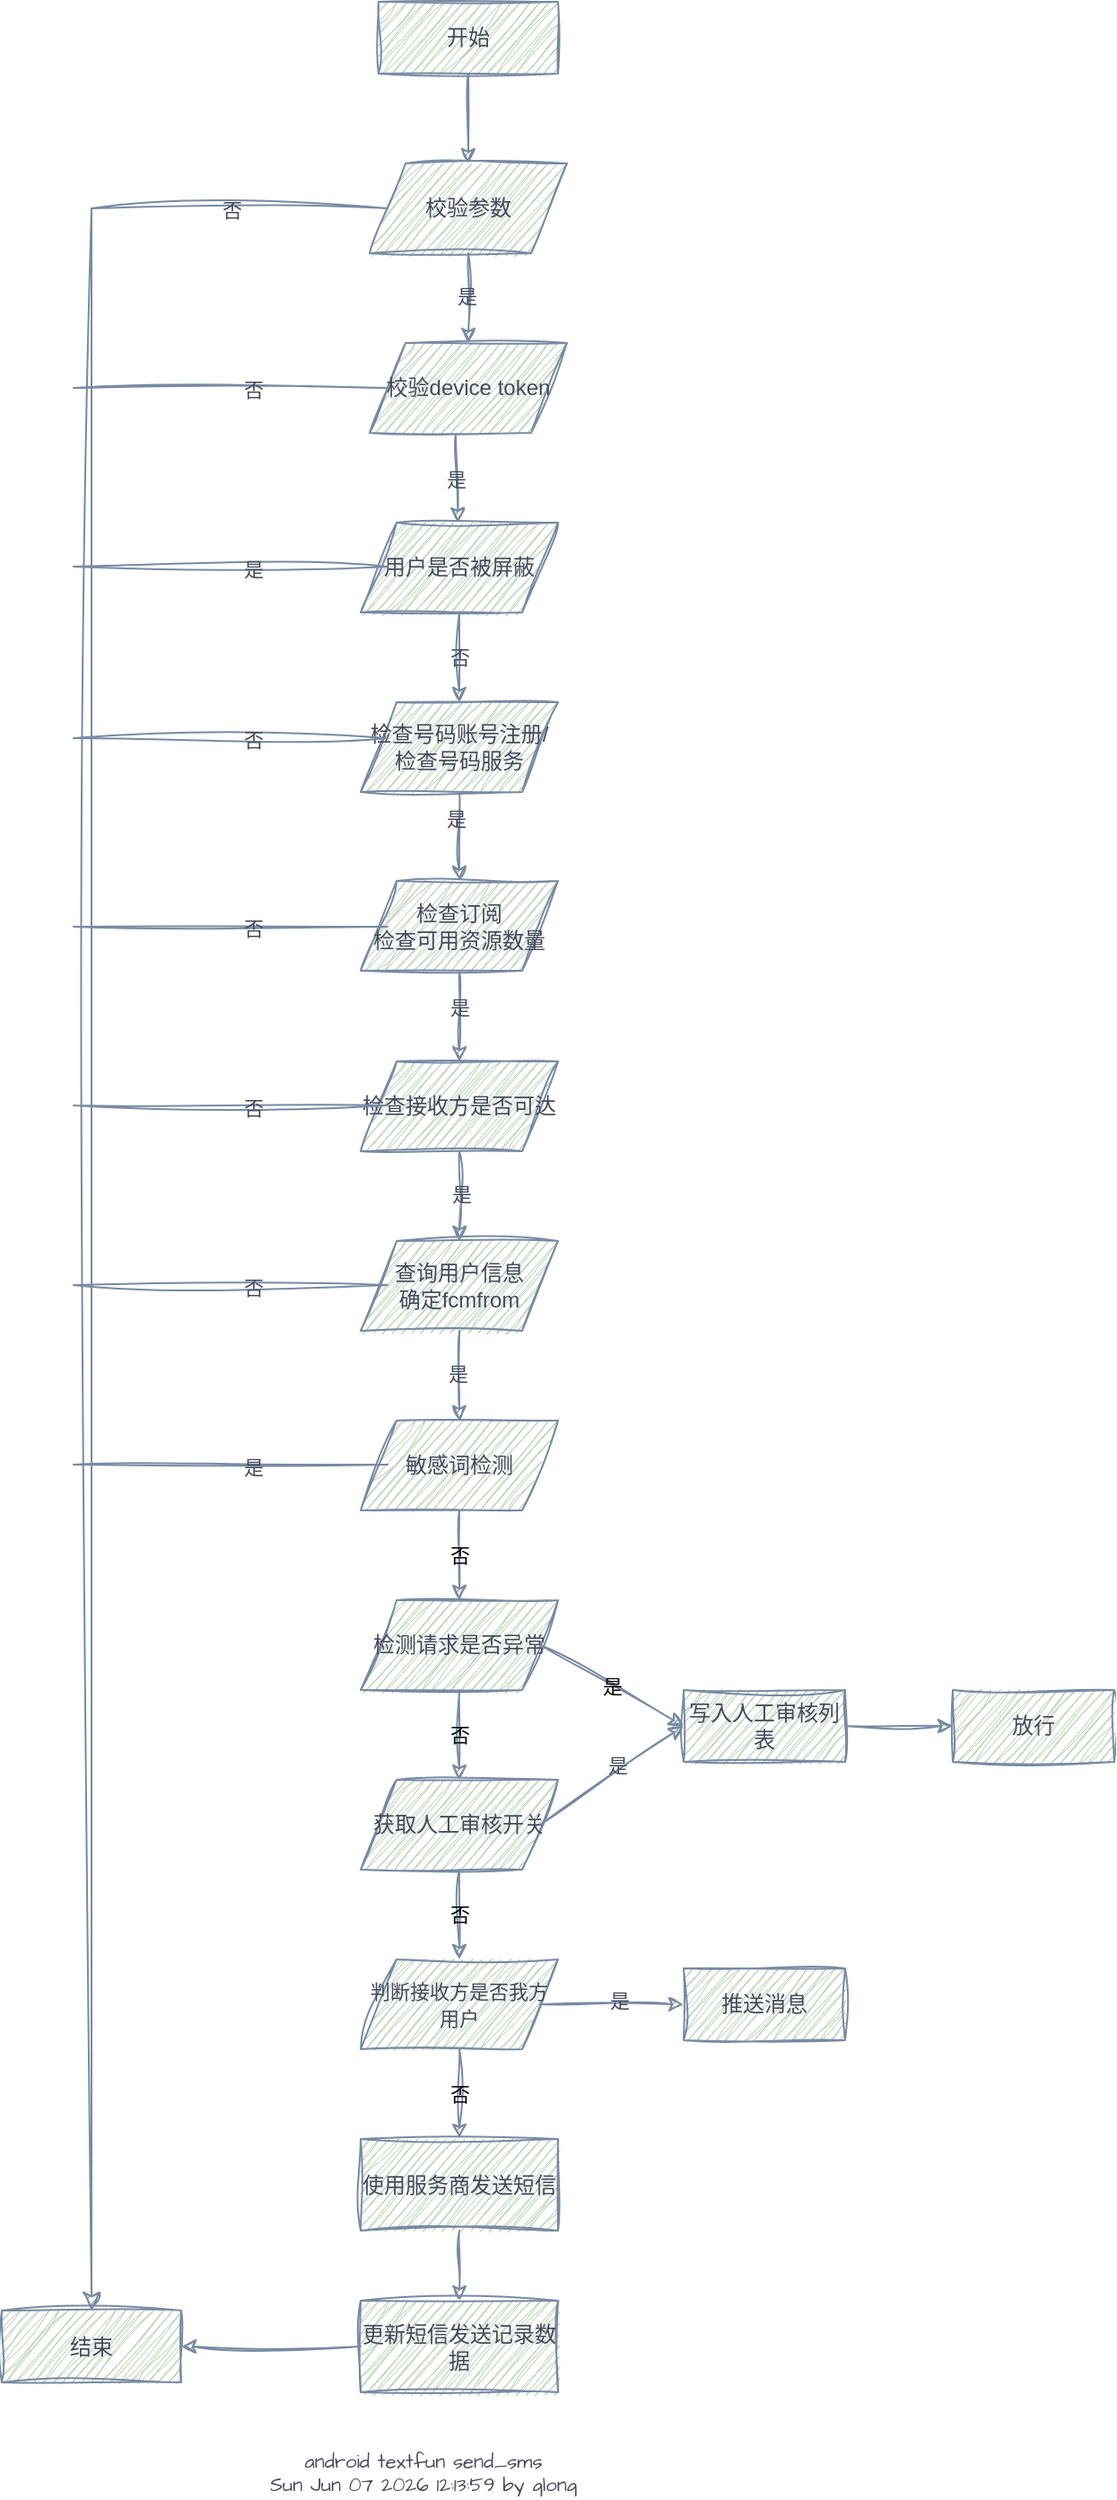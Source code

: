 <mxfile version="20.8.3" type="github">
  <diagram id="C-62_HOO-bG3gRJE1RXf" name="Page-1">
    <mxGraphModel dx="1434" dy="796" grid="1" gridSize="10" guides="1" tooltips="1" connect="1" arrows="1" fold="1" page="1" pageScale="1" pageWidth="827" pageHeight="1169" math="0" shadow="0">
      <root>
        <mxCell id="0" />
        <mxCell id="1" parent="0" />
        <mxCell id="9oyLvGkk6rRqwBSxhCQk-1" value="开始" style="rounded=0;whiteSpace=wrap;html=1;labelBackgroundColor=none;fillColor=#B2C9AB;strokeColor=#788AA3;fontColor=#46495D;sketch=1;curveFitting=1;jiggle=2;" parent="1" vertex="1">
          <mxGeometry x="350" y="70" width="100" height="40" as="geometry" />
        </mxCell>
        <mxCell id="9oyLvGkk6rRqwBSxhCQk-2" value="校验参数" style="shape=parallelogram;perimeter=parallelogramPerimeter;whiteSpace=wrap;html=1;fixedSize=1;labelBackgroundColor=none;fillColor=#B2C9AB;strokeColor=#788AA3;fontColor=#46495D;rounded=0;sketch=1;curveFitting=1;jiggle=2;" parent="1" vertex="1">
          <mxGeometry x="345" y="160" width="110" height="50" as="geometry" />
        </mxCell>
        <mxCell id="9oyLvGkk6rRqwBSxhCQk-3" value="&lt;font style=&quot;font-size: 11px;&quot;&gt;判断接收方是否我方用户&lt;/font&gt;" style="shape=parallelogram;perimeter=parallelogramPerimeter;whiteSpace=wrap;html=1;fixedSize=1;labelBackgroundColor=none;fillColor=#B2C9AB;strokeColor=#788AA3;fontColor=#46495D;rounded=0;sketch=1;curveFitting=1;jiggle=2;" parent="1" vertex="1">
          <mxGeometry x="340" y="1160" width="110" height="50" as="geometry" />
        </mxCell>
        <mxCell id="9oyLvGkk6rRqwBSxhCQk-4" value="校验device token" style="shape=parallelogram;perimeter=parallelogramPerimeter;whiteSpace=wrap;html=1;fixedSize=1;labelBackgroundColor=none;fillColor=#B2C9AB;strokeColor=#788AA3;fontColor=#46495D;rounded=0;sketch=1;curveFitting=1;jiggle=2;" parent="1" vertex="1">
          <mxGeometry x="345" y="260" width="110" height="50" as="geometry" />
        </mxCell>
        <mxCell id="9oyLvGkk6rRqwBSxhCQk-5" value="用户是否被屏蔽" style="shape=parallelogram;perimeter=parallelogramPerimeter;whiteSpace=wrap;html=1;fixedSize=1;labelBackgroundColor=none;fillColor=#B2C9AB;strokeColor=#788AA3;fontColor=#46495D;rounded=0;sketch=1;curveFitting=1;jiggle=2;" parent="1" vertex="1">
          <mxGeometry x="340" y="360" width="110" height="50" as="geometry" />
        </mxCell>
        <mxCell id="9oyLvGkk6rRqwBSxhCQk-6" value="" style="endArrow=classic;html=1;rounded=0;exitX=0.5;exitY=1;exitDx=0;exitDy=0;entryX=0.5;entryY=0;entryDx=0;entryDy=0;labelBackgroundColor=none;strokeColor=#788AA3;fontColor=default;sketch=1;curveFitting=1;jiggle=2;" parent="1" source="9oyLvGkk6rRqwBSxhCQk-1" target="9oyLvGkk6rRqwBSxhCQk-2" edge="1">
          <mxGeometry width="50" height="50" relative="1" as="geometry">
            <mxPoint x="720" y="450" as="sourcePoint" />
            <mxPoint x="770" y="400" as="targetPoint" />
          </mxGeometry>
        </mxCell>
        <mxCell id="9oyLvGkk6rRqwBSxhCQk-7" value="" style="endArrow=classic;html=1;rounded=0;exitX=0.5;exitY=1;exitDx=0;exitDy=0;entryX=0.5;entryY=0;entryDx=0;entryDy=0;labelBackgroundColor=none;strokeColor=#788AA3;fontColor=default;sketch=1;curveFitting=1;jiggle=2;" parent="1" source="9oyLvGkk6rRqwBSxhCQk-2" target="9oyLvGkk6rRqwBSxhCQk-4" edge="1">
          <mxGeometry width="50" height="50" relative="1" as="geometry">
            <mxPoint x="600" y="460" as="sourcePoint" />
            <mxPoint x="650" y="410" as="targetPoint" />
          </mxGeometry>
        </mxCell>
        <mxCell id="9oyLvGkk6rRqwBSxhCQk-8" value="是" style="edgeLabel;html=1;align=center;verticalAlign=middle;resizable=0;points=[];labelBackgroundColor=none;fontColor=#46495D;rounded=0;sketch=1;curveFitting=1;jiggle=2;" parent="9oyLvGkk6rRqwBSxhCQk-7" vertex="1" connectable="0">
          <mxGeometry x="-0.04" y="-1" relative="1" as="geometry">
            <mxPoint as="offset" />
          </mxGeometry>
        </mxCell>
        <mxCell id="9oyLvGkk6rRqwBSxhCQk-9" value="" style="endArrow=classic;html=1;rounded=0;exitX=0.436;exitY=1.02;exitDx=0;exitDy=0;exitPerimeter=0;labelBackgroundColor=none;strokeColor=#788AA3;fontColor=default;sketch=1;curveFitting=1;jiggle=2;" parent="1" source="9oyLvGkk6rRqwBSxhCQk-4" target="9oyLvGkk6rRqwBSxhCQk-5" edge="1">
          <mxGeometry width="50" height="50" relative="1" as="geometry">
            <mxPoint x="700" y="460" as="sourcePoint" />
            <mxPoint x="750" y="410" as="targetPoint" />
          </mxGeometry>
        </mxCell>
        <mxCell id="9oyLvGkk6rRqwBSxhCQk-10" value="是" style="edgeLabel;html=1;align=center;verticalAlign=middle;resizable=0;points=[];labelBackgroundColor=none;fontColor=#46495D;rounded=0;sketch=1;curveFitting=1;jiggle=2;" parent="9oyLvGkk6rRqwBSxhCQk-9" vertex="1" connectable="0">
          <mxGeometry x="0.02" y="-1" relative="1" as="geometry">
            <mxPoint as="offset" />
          </mxGeometry>
        </mxCell>
        <mxCell id="9oyLvGkk6rRqwBSxhCQk-11" value="敏感词检测" style="shape=parallelogram;perimeter=parallelogramPerimeter;whiteSpace=wrap;html=1;fixedSize=1;labelBackgroundColor=none;fillColor=#B2C9AB;strokeColor=#788AA3;fontColor=#46495D;rounded=0;sketch=1;curveFitting=1;jiggle=2;" parent="1" vertex="1">
          <mxGeometry x="340" y="860" width="110" height="50" as="geometry" />
        </mxCell>
        <mxCell id="9oyLvGkk6rRqwBSxhCQk-12" value="检查订阅&lt;br&gt;检查可用资源数量" style="shape=parallelogram;perimeter=parallelogramPerimeter;whiteSpace=wrap;html=1;fixedSize=1;labelBackgroundColor=none;fillColor=#B2C9AB;strokeColor=#788AA3;fontColor=#46495D;rounded=0;sketch=1;curveFitting=1;jiggle=2;" parent="1" vertex="1">
          <mxGeometry x="340" y="559.5" width="110" height="50" as="geometry" />
        </mxCell>
        <mxCell id="9oyLvGkk6rRqwBSxhCQk-13" value="检查号码账号注册/&lt;br&gt;检查号码服务" style="shape=parallelogram;perimeter=parallelogramPerimeter;whiteSpace=wrap;html=1;fixedSize=1;labelBackgroundColor=none;fillColor=#B2C9AB;strokeColor=#788AA3;fontColor=#46495D;rounded=0;sketch=1;curveFitting=1;jiggle=2;" parent="1" vertex="1">
          <mxGeometry x="340" y="460" width="110" height="50" as="geometry" />
        </mxCell>
        <mxCell id="9oyLvGkk6rRqwBSxhCQk-14" value="结束" style="rounded=0;whiteSpace=wrap;html=1;labelBackgroundColor=none;fillColor=#B2C9AB;strokeColor=#788AA3;fontColor=#46495D;sketch=1;curveFitting=1;jiggle=2;" parent="1" vertex="1">
          <mxGeometry x="140" y="1355.5" width="100" height="40" as="geometry" />
        </mxCell>
        <mxCell id="9oyLvGkk6rRqwBSxhCQk-15" value="" style="endArrow=classic;html=1;rounded=0;exitX=0.5;exitY=1;exitDx=0;exitDy=0;entryX=0.5;entryY=0;entryDx=0;entryDy=0;labelBackgroundColor=none;strokeColor=#788AA3;fontColor=default;sketch=1;curveFitting=1;jiggle=2;" parent="1" source="9oyLvGkk6rRqwBSxhCQk-5" target="9oyLvGkk6rRqwBSxhCQk-13" edge="1">
          <mxGeometry width="50" height="50" relative="1" as="geometry">
            <mxPoint x="670" y="580" as="sourcePoint" />
            <mxPoint x="720" y="530" as="targetPoint" />
          </mxGeometry>
        </mxCell>
        <mxCell id="9oyLvGkk6rRqwBSxhCQk-16" value="否" style="edgeLabel;html=1;align=center;verticalAlign=middle;resizable=0;points=[];labelBackgroundColor=none;fontColor=#46495D;rounded=0;sketch=1;curveFitting=1;jiggle=2;" parent="9oyLvGkk6rRqwBSxhCQk-15" vertex="1" connectable="0">
          <mxGeometry relative="1" as="geometry">
            <mxPoint as="offset" />
          </mxGeometry>
        </mxCell>
        <mxCell id="9oyLvGkk6rRqwBSxhCQk-17" value="" style="endArrow=classic;html=1;rounded=0;exitX=0.5;exitY=1;exitDx=0;exitDy=0;entryX=0.5;entryY=0;entryDx=0;entryDy=0;labelBackgroundColor=none;strokeColor=#788AA3;fontColor=default;sketch=1;curveFitting=1;jiggle=2;" parent="1" source="9oyLvGkk6rRqwBSxhCQk-13" target="9oyLvGkk6rRqwBSxhCQk-12" edge="1">
          <mxGeometry width="50" height="50" relative="1" as="geometry">
            <mxPoint x="620" y="570" as="sourcePoint" />
            <mxPoint x="670" y="520" as="targetPoint" />
          </mxGeometry>
        </mxCell>
        <mxCell id="9oyLvGkk6rRqwBSxhCQk-21" value="是" style="edgeLabel;html=1;align=center;verticalAlign=middle;resizable=0;points=[];labelBackgroundColor=none;fontColor=#46495D;rounded=0;sketch=1;curveFitting=1;jiggle=2;" parent="9oyLvGkk6rRqwBSxhCQk-17" vertex="1" connectable="0">
          <mxGeometry x="-0.394" y="-2" relative="1" as="geometry">
            <mxPoint as="offset" />
          </mxGeometry>
        </mxCell>
        <mxCell id="9oyLvGkk6rRqwBSxhCQk-18" value="查询用户信息&lt;br&gt;确定fcmfrom" style="shape=parallelogram;perimeter=parallelogramPerimeter;whiteSpace=wrap;html=1;fixedSize=1;labelBackgroundColor=none;fillColor=#B2C9AB;strokeColor=#788AA3;fontColor=#46495D;rounded=0;sketch=1;curveFitting=1;jiggle=2;" parent="1" vertex="1">
          <mxGeometry x="340" y="760" width="110" height="50" as="geometry" />
        </mxCell>
        <mxCell id="9oyLvGkk6rRqwBSxhCQk-19" value="检查接收方是否可达" style="shape=parallelogram;perimeter=parallelogramPerimeter;whiteSpace=wrap;html=1;fixedSize=1;labelBackgroundColor=none;fillColor=#B2C9AB;strokeColor=#788AA3;fontColor=#46495D;rounded=0;sketch=1;curveFitting=1;jiggle=2;" parent="1" vertex="1">
          <mxGeometry x="340" y="660" width="110" height="50" as="geometry" />
        </mxCell>
        <mxCell id="9oyLvGkk6rRqwBSxhCQk-20" value="" style="endArrow=classic;html=1;rounded=0;exitX=0.5;exitY=1;exitDx=0;exitDy=0;labelBackgroundColor=none;strokeColor=#788AA3;fontColor=default;sketch=1;curveFitting=1;jiggle=2;" parent="1" source="9oyLvGkk6rRqwBSxhCQk-12" target="9oyLvGkk6rRqwBSxhCQk-19" edge="1">
          <mxGeometry width="50" height="50" relative="1" as="geometry">
            <mxPoint x="690" y="850" as="sourcePoint" />
            <mxPoint x="740" y="800" as="targetPoint" />
          </mxGeometry>
        </mxCell>
        <mxCell id="9oyLvGkk6rRqwBSxhCQk-22" value="是" style="edgeLabel;html=1;align=center;verticalAlign=middle;resizable=0;points=[];labelBackgroundColor=none;fontColor=#46495D;rounded=0;sketch=1;curveFitting=1;jiggle=2;" parent="9oyLvGkk6rRqwBSxhCQk-20" vertex="1" connectable="0">
          <mxGeometry x="-0.188" relative="1" as="geometry">
            <mxPoint as="offset" />
          </mxGeometry>
        </mxCell>
        <mxCell id="9oyLvGkk6rRqwBSxhCQk-23" value="" style="endArrow=classic;html=1;rounded=0;exitX=0.5;exitY=1;exitDx=0;exitDy=0;entryX=0.5;entryY=0;entryDx=0;entryDy=0;labelBackgroundColor=none;strokeColor=#788AA3;fontColor=default;sketch=1;curveFitting=1;jiggle=2;" parent="1" source="9oyLvGkk6rRqwBSxhCQk-19" target="9oyLvGkk6rRqwBSxhCQk-18" edge="1">
          <mxGeometry width="50" height="50" relative="1" as="geometry">
            <mxPoint x="610" y="820" as="sourcePoint" />
            <mxPoint x="660" y="770" as="targetPoint" />
          </mxGeometry>
        </mxCell>
        <mxCell id="9oyLvGkk6rRqwBSxhCQk-24" value="是" style="edgeLabel;html=1;align=center;verticalAlign=middle;resizable=0;points=[];labelBackgroundColor=none;fontColor=#46495D;rounded=0;sketch=1;curveFitting=1;jiggle=2;" parent="9oyLvGkk6rRqwBSxhCQk-23" vertex="1" connectable="0">
          <mxGeometry x="-0.04" y="1" relative="1" as="geometry">
            <mxPoint as="offset" />
          </mxGeometry>
        </mxCell>
        <mxCell id="9oyLvGkk6rRqwBSxhCQk-25" value="" style="endArrow=classic;html=1;rounded=0;exitX=0.5;exitY=1;exitDx=0;exitDy=0;entryX=0.5;entryY=0;entryDx=0;entryDy=0;labelBackgroundColor=none;strokeColor=#788AA3;fontColor=default;sketch=1;curveFitting=1;jiggle=2;" parent="1" source="9oyLvGkk6rRqwBSxhCQk-18" target="9oyLvGkk6rRqwBSxhCQk-11" edge="1">
          <mxGeometry width="50" height="50" relative="1" as="geometry">
            <mxPoint x="660" y="860" as="sourcePoint" />
            <mxPoint x="710" y="810" as="targetPoint" />
          </mxGeometry>
        </mxCell>
        <mxCell id="9oyLvGkk6rRqwBSxhCQk-26" value="是" style="edgeLabel;html=1;align=center;verticalAlign=middle;resizable=0;points=[];labelBackgroundColor=none;fontColor=#46495D;rounded=0;sketch=1;curveFitting=1;jiggle=2;" parent="9oyLvGkk6rRqwBSxhCQk-25" vertex="1" connectable="0">
          <mxGeometry x="-0.04" y="-1" relative="1" as="geometry">
            <mxPoint as="offset" />
          </mxGeometry>
        </mxCell>
        <mxCell id="9oyLvGkk6rRqwBSxhCQk-27" value="获取人工审核开关" style="shape=parallelogram;perimeter=parallelogramPerimeter;whiteSpace=wrap;html=1;fixedSize=1;labelBackgroundColor=none;fillColor=#B2C9AB;strokeColor=#788AA3;fontColor=#46495D;rounded=0;sketch=1;curveFitting=1;jiggle=2;" parent="1" vertex="1">
          <mxGeometry x="340" y="1060" width="110" height="50" as="geometry" />
        </mxCell>
        <mxCell id="9oyLvGkk6rRqwBSxhCQk-28" value="否" style="endArrow=classic;html=1;rounded=0;labelBackgroundColor=none;strokeColor=#788AA3;fontColor=default;sketch=1;curveFitting=1;jiggle=2;exitX=0.5;exitY=1;exitDx=0;exitDy=0;" parent="1" source="9oyLvGkk6rRqwBSxhCQk-11" target="3QL2iogCa-aHP90FvnsQ-1" edge="1">
          <mxGeometry width="50" height="50" relative="1" as="geometry">
            <mxPoint x="640" y="860" as="sourcePoint" />
            <mxPoint x="650" y="950" as="targetPoint" />
          </mxGeometry>
        </mxCell>
        <mxCell id="9oyLvGkk6rRqwBSxhCQk-31" value="写入人工审核列表" style="rounded=0;whiteSpace=wrap;html=1;labelBackgroundColor=none;fillColor=#B2C9AB;strokeColor=#788AA3;fontColor=#46495D;sketch=1;curveFitting=1;jiggle=2;" parent="1" vertex="1">
          <mxGeometry x="520" y="1010" width="90" height="40" as="geometry" />
        </mxCell>
        <mxCell id="9oyLvGkk6rRqwBSxhCQk-32" value="" style="endArrow=classic;html=1;rounded=0;exitX=1;exitY=0.5;exitDx=0;exitDy=0;entryX=0;entryY=0.5;entryDx=0;entryDy=0;labelBackgroundColor=none;strokeColor=#788AA3;fontColor=default;sketch=1;curveFitting=1;jiggle=2;" parent="1" source="9oyLvGkk6rRqwBSxhCQk-27" target="9oyLvGkk6rRqwBSxhCQk-31" edge="1">
          <mxGeometry width="50" height="50" relative="1" as="geometry">
            <mxPoint x="720" y="1120" as="sourcePoint" />
            <mxPoint x="770" y="1070" as="targetPoint" />
          </mxGeometry>
        </mxCell>
        <mxCell id="9oyLvGkk6rRqwBSxhCQk-37" value="是" style="edgeLabel;html=1;align=center;verticalAlign=middle;resizable=0;points=[];labelBackgroundColor=none;fontColor=#46495D;rounded=0;sketch=1;curveFitting=1;jiggle=2;" parent="9oyLvGkk6rRqwBSxhCQk-32" vertex="1" connectable="0">
          <mxGeometry x="0.1" y="3" relative="1" as="geometry">
            <mxPoint as="offset" />
          </mxGeometry>
        </mxCell>
        <mxCell id="9oyLvGkk6rRqwBSxhCQk-33" value="否" style="endArrow=classic;html=1;rounded=0;exitX=0.5;exitY=1;exitDx=0;exitDy=0;labelBackgroundColor=none;strokeColor=#788AA3;fontColor=default;sketch=1;curveFitting=1;jiggle=2;" parent="1" source="9oyLvGkk6rRqwBSxhCQk-27" target="9oyLvGkk6rRqwBSxhCQk-3" edge="1">
          <mxGeometry width="50" height="50" relative="1" as="geometry">
            <mxPoint x="670" y="1120" as="sourcePoint" />
            <mxPoint x="720" y="1070" as="targetPoint" />
          </mxGeometry>
        </mxCell>
        <mxCell id="9oyLvGkk6rRqwBSxhCQk-34" value="推送消息" style="rounded=0;whiteSpace=wrap;html=1;labelBackgroundColor=none;fillColor=#B2C9AB;strokeColor=#788AA3;fontColor=#46495D;sketch=1;curveFitting=1;jiggle=2;" parent="1" vertex="1">
          <mxGeometry x="520" y="1165" width="90" height="40" as="geometry" />
        </mxCell>
        <mxCell id="9oyLvGkk6rRqwBSxhCQk-35" value="" style="endArrow=classic;html=1;rounded=0;exitX=1;exitY=0.5;exitDx=0;exitDy=0;entryX=0;entryY=0.5;entryDx=0;entryDy=0;labelBackgroundColor=none;strokeColor=#788AA3;fontColor=default;sketch=1;curveFitting=1;jiggle=2;" parent="1" source="9oyLvGkk6rRqwBSxhCQk-3" target="9oyLvGkk6rRqwBSxhCQk-34" edge="1">
          <mxGeometry width="50" height="50" relative="1" as="geometry">
            <mxPoint x="720" y="1120" as="sourcePoint" />
            <mxPoint x="520" y="1080" as="targetPoint" />
          </mxGeometry>
        </mxCell>
        <mxCell id="9oyLvGkk6rRqwBSxhCQk-38" value="是" style="edgeLabel;html=1;align=center;verticalAlign=middle;resizable=0;points=[];labelBackgroundColor=none;fontColor=#46495D;rounded=0;sketch=1;curveFitting=1;jiggle=2;" parent="9oyLvGkk6rRqwBSxhCQk-35" vertex="1" connectable="0">
          <mxGeometry x="0.1" y="2" relative="1" as="geometry">
            <mxPoint as="offset" />
          </mxGeometry>
        </mxCell>
        <mxCell id="9oyLvGkk6rRqwBSxhCQk-39" value="使用服务商发送短信" style="rounded=0;whiteSpace=wrap;html=1;labelBackgroundColor=none;fillColor=#B2C9AB;strokeColor=#788AA3;fontColor=#46495D;sketch=1;curveFitting=1;jiggle=2;" parent="1" vertex="1">
          <mxGeometry x="340" y="1260" width="110" height="51" as="geometry" />
        </mxCell>
        <mxCell id="9oyLvGkk6rRqwBSxhCQk-41" value="否" style="endArrow=classic;html=1;rounded=0;exitX=0.5;exitY=1;exitDx=0;exitDy=0;entryX=0.5;entryY=0;entryDx=0;entryDy=0;labelBackgroundColor=none;strokeColor=#788AA3;fontColor=default;sketch=1;curveFitting=1;jiggle=2;" parent="1" source="9oyLvGkk6rRqwBSxhCQk-3" target="9oyLvGkk6rRqwBSxhCQk-39" edge="1">
          <mxGeometry width="50" height="50" relative="1" as="geometry">
            <mxPoint x="670" y="1260" as="sourcePoint" />
            <mxPoint x="720" y="1210" as="targetPoint" />
          </mxGeometry>
        </mxCell>
        <mxCell id="9oyLvGkk6rRqwBSxhCQk-43" value="" style="edgeStyle=segmentEdgeStyle;endArrow=classic;html=1;curved=0;rounded=0;endSize=8;startSize=8;entryX=0.5;entryY=0;entryDx=0;entryDy=0;exitX=0;exitY=0.5;exitDx=0;exitDy=0;labelBackgroundColor=none;strokeColor=#788AA3;fontColor=default;sketch=1;curveFitting=1;jiggle=2;" parent="1" source="9oyLvGkk6rRqwBSxhCQk-2" target="9oyLvGkk6rRqwBSxhCQk-14" edge="1">
          <mxGeometry width="50" height="50" relative="1" as="geometry">
            <mxPoint x="260" y="330" as="sourcePoint" />
            <mxPoint x="230" y="1110" as="targetPoint" />
          </mxGeometry>
        </mxCell>
        <mxCell id="9oyLvGkk6rRqwBSxhCQk-44" value="否" style="edgeLabel;html=1;align=center;verticalAlign=middle;resizable=0;points=[];labelBackgroundColor=none;fontColor=#46495D;rounded=0;sketch=1;curveFitting=1;jiggle=2;" parent="9oyLvGkk6rRqwBSxhCQk-43" vertex="1" connectable="0">
          <mxGeometry x="-0.869" y="1" relative="1" as="geometry">
            <mxPoint as="offset" />
          </mxGeometry>
        </mxCell>
        <mxCell id="9oyLvGkk6rRqwBSxhCQk-53" value="" style="endArrow=none;html=1;rounded=0;entryX=0;entryY=0.5;entryDx=0;entryDy=0;labelBackgroundColor=none;strokeColor=#788AA3;fontColor=default;sketch=1;curveFitting=1;jiggle=2;" parent="1" target="9oyLvGkk6rRqwBSxhCQk-4" edge="1">
          <mxGeometry width="50" height="50" relative="1" as="geometry">
            <mxPoint x="180" y="285" as="sourcePoint" />
            <mxPoint x="820" y="340" as="targetPoint" />
          </mxGeometry>
        </mxCell>
        <mxCell id="9oyLvGkk6rRqwBSxhCQk-54" value="否" style="edgeLabel;html=1;align=center;verticalAlign=middle;resizable=0;points=[];labelBackgroundColor=none;fontColor=#46495D;rounded=0;sketch=1;curveFitting=1;jiggle=2;" parent="9oyLvGkk6rRqwBSxhCQk-53" vertex="1" connectable="0">
          <mxGeometry x="0.143" y="-1" relative="1" as="geometry">
            <mxPoint as="offset" />
          </mxGeometry>
        </mxCell>
        <mxCell id="9oyLvGkk6rRqwBSxhCQk-55" value="" style="endArrow=none;html=1;rounded=0;entryX=0;entryY=0.5;entryDx=0;entryDy=0;labelBackgroundColor=none;strokeColor=#788AA3;fontColor=default;sketch=1;curveFitting=1;jiggle=2;" parent="1" edge="1">
          <mxGeometry width="50" height="50" relative="1" as="geometry">
            <mxPoint x="180" y="384.5" as="sourcePoint" />
            <mxPoint x="355" y="384.5" as="targetPoint" />
          </mxGeometry>
        </mxCell>
        <mxCell id="9oyLvGkk6rRqwBSxhCQk-56" value="是" style="edgeLabel;html=1;align=center;verticalAlign=middle;resizable=0;points=[];labelBackgroundColor=none;fontColor=#46495D;rounded=0;sketch=1;curveFitting=1;jiggle=2;" parent="9oyLvGkk6rRqwBSxhCQk-55" vertex="1" connectable="0">
          <mxGeometry x="0.143" y="-1" relative="1" as="geometry">
            <mxPoint as="offset" />
          </mxGeometry>
        </mxCell>
        <mxCell id="9oyLvGkk6rRqwBSxhCQk-57" value="" style="endArrow=none;html=1;rounded=0;entryX=0;entryY=0.5;entryDx=0;entryDy=0;labelBackgroundColor=none;strokeColor=#788AA3;fontColor=default;sketch=1;curveFitting=1;jiggle=2;" parent="1" edge="1">
          <mxGeometry width="50" height="50" relative="1" as="geometry">
            <mxPoint x="180" y="480" as="sourcePoint" />
            <mxPoint x="355" y="480" as="targetPoint" />
          </mxGeometry>
        </mxCell>
        <mxCell id="9oyLvGkk6rRqwBSxhCQk-58" value="否" style="edgeLabel;html=1;align=center;verticalAlign=middle;resizable=0;points=[];labelBackgroundColor=none;fontColor=#46495D;rounded=0;sketch=1;curveFitting=1;jiggle=2;" parent="9oyLvGkk6rRqwBSxhCQk-57" vertex="1" connectable="0">
          <mxGeometry x="0.143" y="-1" relative="1" as="geometry">
            <mxPoint as="offset" />
          </mxGeometry>
        </mxCell>
        <mxCell id="9oyLvGkk6rRqwBSxhCQk-59" value="" style="endArrow=none;html=1;rounded=0;entryX=0;entryY=0.5;entryDx=0;entryDy=0;labelBackgroundColor=none;strokeColor=#788AA3;fontColor=default;sketch=1;curveFitting=1;jiggle=2;" parent="1" edge="1">
          <mxGeometry width="50" height="50" relative="1" as="geometry">
            <mxPoint x="180" y="585" as="sourcePoint" />
            <mxPoint x="355" y="585" as="targetPoint" />
          </mxGeometry>
        </mxCell>
        <mxCell id="9oyLvGkk6rRqwBSxhCQk-60" value="否" style="edgeLabel;html=1;align=center;verticalAlign=middle;resizable=0;points=[];labelBackgroundColor=none;fontColor=#46495D;rounded=0;sketch=1;curveFitting=1;jiggle=2;" parent="9oyLvGkk6rRqwBSxhCQk-59" vertex="1" connectable="0">
          <mxGeometry x="0.143" y="-1" relative="1" as="geometry">
            <mxPoint as="offset" />
          </mxGeometry>
        </mxCell>
        <mxCell id="9oyLvGkk6rRqwBSxhCQk-61" value="" style="endArrow=none;html=1;rounded=0;entryX=0;entryY=0.5;entryDx=0;entryDy=0;labelBackgroundColor=none;strokeColor=#788AA3;fontColor=default;sketch=1;curveFitting=1;jiggle=2;" parent="1" edge="1">
          <mxGeometry width="50" height="50" relative="1" as="geometry">
            <mxPoint x="180" y="684.5" as="sourcePoint" />
            <mxPoint x="355" y="684.5" as="targetPoint" />
          </mxGeometry>
        </mxCell>
        <mxCell id="9oyLvGkk6rRqwBSxhCQk-62" value="否" style="edgeLabel;html=1;align=center;verticalAlign=middle;resizable=0;points=[];labelBackgroundColor=none;fontColor=#46495D;rounded=0;sketch=1;curveFitting=1;jiggle=2;" parent="9oyLvGkk6rRqwBSxhCQk-61" vertex="1" connectable="0">
          <mxGeometry x="0.143" y="-1" relative="1" as="geometry">
            <mxPoint as="offset" />
          </mxGeometry>
        </mxCell>
        <mxCell id="9oyLvGkk6rRqwBSxhCQk-63" value="" style="endArrow=none;html=1;rounded=0;entryX=0;entryY=0.5;entryDx=0;entryDy=0;labelBackgroundColor=none;strokeColor=#788AA3;fontColor=default;sketch=1;curveFitting=1;jiggle=2;" parent="1" edge="1">
          <mxGeometry width="50" height="50" relative="1" as="geometry">
            <mxPoint x="180" y="784.5" as="sourcePoint" />
            <mxPoint x="355" y="784.5" as="targetPoint" />
          </mxGeometry>
        </mxCell>
        <mxCell id="9oyLvGkk6rRqwBSxhCQk-64" value="否" style="edgeLabel;html=1;align=center;verticalAlign=middle;resizable=0;points=[];labelBackgroundColor=none;fontColor=#46495D;rounded=0;sketch=1;curveFitting=1;jiggle=2;" parent="9oyLvGkk6rRqwBSxhCQk-63" vertex="1" connectable="0">
          <mxGeometry x="0.143" y="-1" relative="1" as="geometry">
            <mxPoint as="offset" />
          </mxGeometry>
        </mxCell>
        <mxCell id="9oyLvGkk6rRqwBSxhCQk-65" value="" style="endArrow=none;html=1;rounded=0;entryX=0;entryY=0.5;entryDx=0;entryDy=0;labelBackgroundColor=none;strokeColor=#788AA3;fontColor=default;sketch=1;curveFitting=1;jiggle=2;" parent="1" edge="1">
          <mxGeometry width="50" height="50" relative="1" as="geometry">
            <mxPoint x="180" y="884.5" as="sourcePoint" />
            <mxPoint x="355" y="884.5" as="targetPoint" />
          </mxGeometry>
        </mxCell>
        <mxCell id="9oyLvGkk6rRqwBSxhCQk-66" value="是" style="edgeLabel;html=1;align=center;verticalAlign=middle;resizable=0;points=[];labelBackgroundColor=none;fontColor=#46495D;rounded=0;sketch=1;curveFitting=1;jiggle=2;" parent="9oyLvGkk6rRqwBSxhCQk-65" vertex="1" connectable="0">
          <mxGeometry x="0.143" y="-1" relative="1" as="geometry">
            <mxPoint as="offset" />
          </mxGeometry>
        </mxCell>
        <mxCell id="9oyLvGkk6rRqwBSxhCQk-67" value="更新短信发送记录数据" style="rounded=0;whiteSpace=wrap;html=1;labelBackgroundColor=none;fillColor=#B2C9AB;strokeColor=#788AA3;fontColor=#46495D;sketch=1;curveFitting=1;jiggle=2;" parent="1" vertex="1">
          <mxGeometry x="340" y="1350" width="110" height="51" as="geometry" />
        </mxCell>
        <mxCell id="9oyLvGkk6rRqwBSxhCQk-68" value="" style="endArrow=classic;html=1;sketch=1;hachureGap=4;jiggle=2;curveFitting=1;strokeColor=#788AA3;fontFamily=Architects Daughter;fontSource=https%3A%2F%2Ffonts.googleapis.com%2Fcss%3Ffamily%3DArchitects%2BDaughter;fontSize=11;fontColor=#46495D;fillColor=#B2C9AB;exitX=0.5;exitY=1;exitDx=0;exitDy=0;entryX=0.5;entryY=0;entryDx=0;entryDy=0;" parent="1" source="9oyLvGkk6rRqwBSxhCQk-39" target="9oyLvGkk6rRqwBSxhCQk-67" edge="1">
          <mxGeometry width="50" height="50" relative="1" as="geometry">
            <mxPoint x="460" y="1420" as="sourcePoint" />
            <mxPoint x="510" y="1370" as="targetPoint" />
          </mxGeometry>
        </mxCell>
        <mxCell id="9oyLvGkk6rRqwBSxhCQk-69" value="" style="endArrow=classic;html=1;sketch=1;hachureGap=4;jiggle=2;curveFitting=1;strokeColor=#788AA3;fontFamily=Architects Daughter;fontSource=https%3A%2F%2Ffonts.googleapis.com%2Fcss%3Ffamily%3DArchitects%2BDaughter;fontSize=11;fontColor=#46495D;fillColor=#B2C9AB;entryX=1;entryY=0.5;entryDx=0;entryDy=0;exitX=0;exitY=0.5;exitDx=0;exitDy=0;" parent="1" source="9oyLvGkk6rRqwBSxhCQk-67" target="9oyLvGkk6rRqwBSxhCQk-14" edge="1">
          <mxGeometry width="50" height="50" relative="1" as="geometry">
            <mxPoint x="310" y="1400" as="sourcePoint" />
            <mxPoint x="360" y="1350" as="targetPoint" />
          </mxGeometry>
        </mxCell>
        <UserObject label="android textfun send_sms&lt;br&gt;%date{ddd mmm dd yyyy HH:MM:ss}% by glong" placeholders="1" id="9oyLvGkk6rRqwBSxhCQk-70">
          <mxCell style="text;html=1;strokeColor=none;fillColor=none;align=center;verticalAlign=middle;whiteSpace=wrap;overflow=hidden;sketch=1;hachureGap=4;jiggle=2;curveFitting=1;fontFamily=Architects Daughter;fontSource=https%3A%2F%2Ffonts.googleapis.com%2Fcss%3Ffamily%3DArchitects%2BDaughter;fontSize=11;fontColor=#46495D;" parent="1" vertex="1">
            <mxGeometry x="210" y="1430" width="330" height="30" as="geometry" />
          </mxCell>
        </UserObject>
        <mxCell id="3QL2iogCa-aHP90FvnsQ-1" value="检测请求是否异常" style="shape=parallelogram;perimeter=parallelogramPerimeter;whiteSpace=wrap;html=1;fixedSize=1;labelBackgroundColor=none;fillColor=#B2C9AB;strokeColor=#788AA3;fontColor=#46495D;rounded=0;sketch=1;curveFitting=1;jiggle=2;" parent="1" vertex="1">
          <mxGeometry x="340" y="960" width="110" height="50" as="geometry" />
        </mxCell>
        <mxCell id="3QL2iogCa-aHP90FvnsQ-5" value="否" style="endArrow=classic;html=1;rounded=0;labelBackgroundColor=none;strokeColor=#788AA3;fontColor=default;sketch=1;curveFitting=1;jiggle=2;exitX=0.5;exitY=1;exitDx=0;exitDy=0;entryX=0.5;entryY=0;entryDx=0;entryDy=0;" parent="1" source="3QL2iogCa-aHP90FvnsQ-1" target="9oyLvGkk6rRqwBSxhCQk-27" edge="1">
          <mxGeometry width="50" height="50" relative="1" as="geometry">
            <mxPoint x="660" y="860" as="sourcePoint" />
            <mxPoint x="660" y="910" as="targetPoint" />
          </mxGeometry>
        </mxCell>
        <mxCell id="3QL2iogCa-aHP90FvnsQ-6" value="" style="endArrow=classic;html=1;rounded=0;labelBackgroundColor=none;strokeColor=#788AA3;fontColor=default;sketch=1;curveFitting=1;jiggle=2;exitX=1;exitY=0.5;exitDx=0;exitDy=0;entryX=0;entryY=0.5;entryDx=0;entryDy=0;" parent="1" source="9oyLvGkk6rRqwBSxhCQk-31" target="3QL2iogCa-aHP90FvnsQ-9" edge="1">
          <mxGeometry width="50" height="50" relative="1" as="geometry">
            <mxPoint x="740" y="880" as="sourcePoint" />
            <mxPoint x="740" y="930" as="targetPoint" />
            <mxPoint as="offset" />
          </mxGeometry>
        </mxCell>
        <mxCell id="3QL2iogCa-aHP90FvnsQ-8" value="是" style="endArrow=classic;html=1;rounded=0;labelBackgroundColor=none;strokeColor=#788AA3;fontColor=default;sketch=1;curveFitting=1;jiggle=2;exitX=1;exitY=0.5;exitDx=0;exitDy=0;entryX=0;entryY=0.5;entryDx=0;entryDy=0;" parent="1" source="3QL2iogCa-aHP90FvnsQ-1" target="9oyLvGkk6rRqwBSxhCQk-31" edge="1">
          <mxGeometry width="50" height="50" relative="1" as="geometry">
            <mxPoint x="650" y="830" as="sourcePoint" />
            <mxPoint x="560" y="1010" as="targetPoint" />
          </mxGeometry>
        </mxCell>
        <mxCell id="3QL2iogCa-aHP90FvnsQ-9" value="放行" style="rounded=0;whiteSpace=wrap;html=1;labelBackgroundColor=none;fillColor=#B2C9AB;strokeColor=#788AA3;fontColor=#46495D;sketch=1;curveFitting=1;jiggle=2;" parent="1" vertex="1">
          <mxGeometry x="670" y="1010" width="90" height="40" as="geometry" />
        </mxCell>
      </root>
    </mxGraphModel>
  </diagram>
</mxfile>

